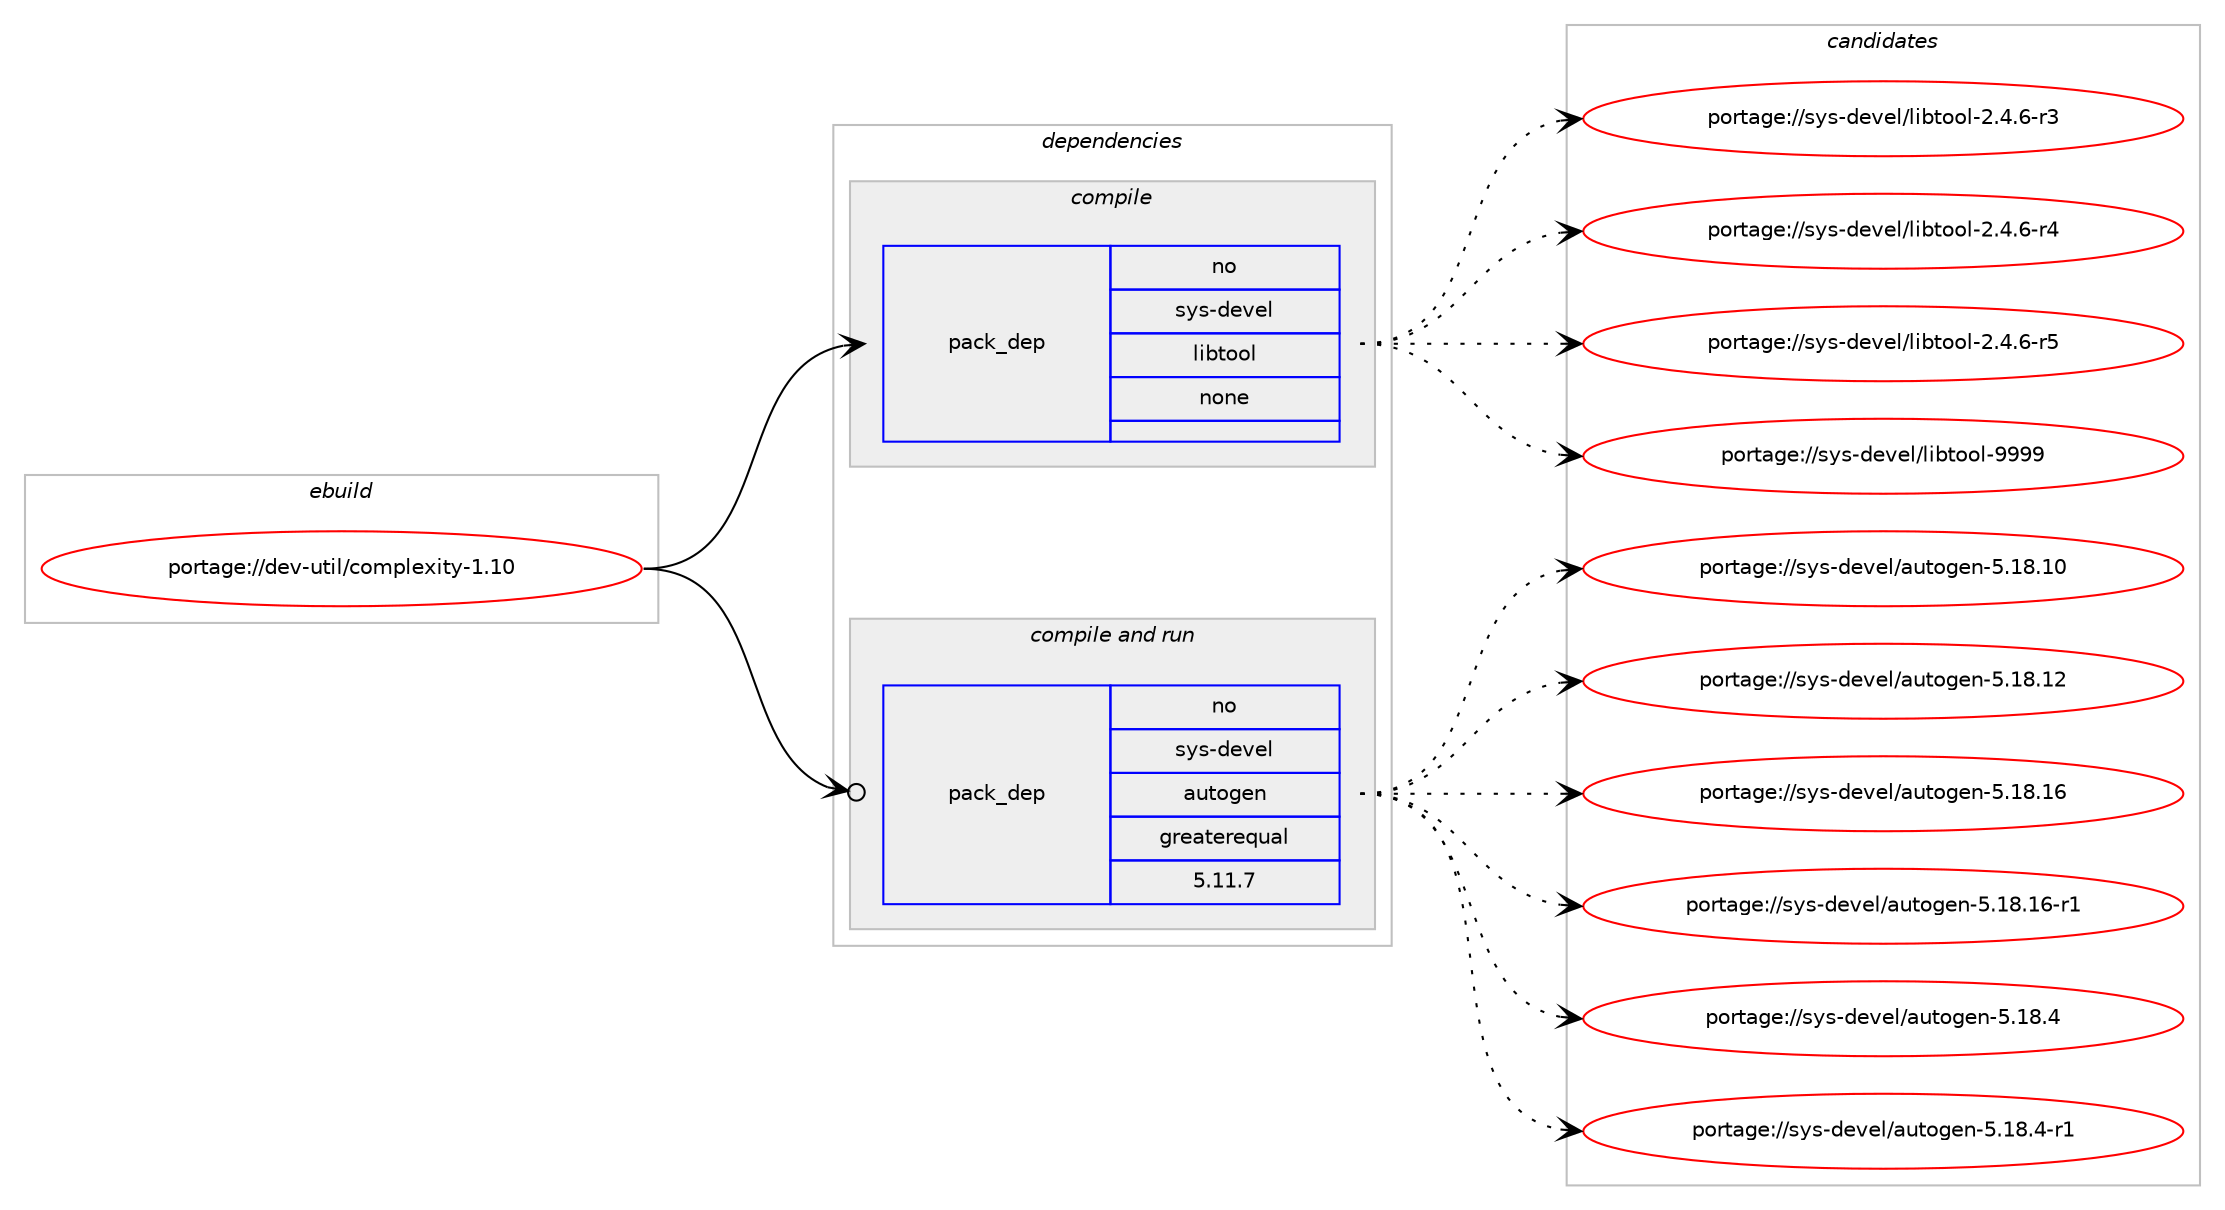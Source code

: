 digraph prolog {

# *************
# Graph options
# *************

newrank=true;
concentrate=true;
compound=true;
graph [rankdir=LR,fontname=Helvetica,fontsize=10,ranksep=1.5];#, ranksep=2.5, nodesep=0.2];
edge  [arrowhead=vee];
node  [fontname=Helvetica,fontsize=10];

# **********
# The ebuild
# **********

subgraph cluster_leftcol {
color=gray;
rank=same;
label=<<i>ebuild</i>>;
id [label="portage://dev-util/complexity-1.10", color=red, width=4, href="../dev-util/complexity-1.10.svg"];
}

# ****************
# The dependencies
# ****************

subgraph cluster_midcol {
color=gray;
label=<<i>dependencies</i>>;
subgraph cluster_compile {
fillcolor="#eeeeee";
style=filled;
label=<<i>compile</i>>;
subgraph pack186315 {
dependency260727 [label=<<TABLE BORDER="0" CELLBORDER="1" CELLSPACING="0" CELLPADDING="4" WIDTH="220"><TR><TD ROWSPAN="6" CELLPADDING="30">pack_dep</TD></TR><TR><TD WIDTH="110">no</TD></TR><TR><TD>sys-devel</TD></TR><TR><TD>libtool</TD></TR><TR><TD>none</TD></TR><TR><TD></TD></TR></TABLE>>, shape=none, color=blue];
}
id:e -> dependency260727:w [weight=20,style="solid",arrowhead="vee"];
}
subgraph cluster_compileandrun {
fillcolor="#eeeeee";
style=filled;
label=<<i>compile and run</i>>;
subgraph pack186316 {
dependency260728 [label=<<TABLE BORDER="0" CELLBORDER="1" CELLSPACING="0" CELLPADDING="4" WIDTH="220"><TR><TD ROWSPAN="6" CELLPADDING="30">pack_dep</TD></TR><TR><TD WIDTH="110">no</TD></TR><TR><TD>sys-devel</TD></TR><TR><TD>autogen</TD></TR><TR><TD>greaterequal</TD></TR><TR><TD>5.11.7</TD></TR></TABLE>>, shape=none, color=blue];
}
id:e -> dependency260728:w [weight=20,style="solid",arrowhead="odotvee"];
}
subgraph cluster_run {
fillcolor="#eeeeee";
style=filled;
label=<<i>run</i>>;
}
}

# **************
# The candidates
# **************

subgraph cluster_choices {
rank=same;
color=gray;
label=<<i>candidates</i>>;

subgraph choice186315 {
color=black;
nodesep=1;
choiceportage1151211154510010111810110847108105981161111111084550465246544511451 [label="portage://sys-devel/libtool-2.4.6-r3", color=red, width=4,href="../sys-devel/libtool-2.4.6-r3.svg"];
choiceportage1151211154510010111810110847108105981161111111084550465246544511452 [label="portage://sys-devel/libtool-2.4.6-r4", color=red, width=4,href="../sys-devel/libtool-2.4.6-r4.svg"];
choiceportage1151211154510010111810110847108105981161111111084550465246544511453 [label="portage://sys-devel/libtool-2.4.6-r5", color=red, width=4,href="../sys-devel/libtool-2.4.6-r5.svg"];
choiceportage1151211154510010111810110847108105981161111111084557575757 [label="portage://sys-devel/libtool-9999", color=red, width=4,href="../sys-devel/libtool-9999.svg"];
dependency260727:e -> choiceportage1151211154510010111810110847108105981161111111084550465246544511451:w [style=dotted,weight="100"];
dependency260727:e -> choiceportage1151211154510010111810110847108105981161111111084550465246544511452:w [style=dotted,weight="100"];
dependency260727:e -> choiceportage1151211154510010111810110847108105981161111111084550465246544511453:w [style=dotted,weight="100"];
dependency260727:e -> choiceportage1151211154510010111810110847108105981161111111084557575757:w [style=dotted,weight="100"];
}
subgraph choice186316 {
color=black;
nodesep=1;
choiceportage1151211154510010111810110847971171161111031011104553464956464948 [label="portage://sys-devel/autogen-5.18.10", color=red, width=4,href="../sys-devel/autogen-5.18.10.svg"];
choiceportage1151211154510010111810110847971171161111031011104553464956464950 [label="portage://sys-devel/autogen-5.18.12", color=red, width=4,href="../sys-devel/autogen-5.18.12.svg"];
choiceportage1151211154510010111810110847971171161111031011104553464956464954 [label="portage://sys-devel/autogen-5.18.16", color=red, width=4,href="../sys-devel/autogen-5.18.16.svg"];
choiceportage11512111545100101118101108479711711611110310111045534649564649544511449 [label="portage://sys-devel/autogen-5.18.16-r1", color=red, width=4,href="../sys-devel/autogen-5.18.16-r1.svg"];
choiceportage11512111545100101118101108479711711611110310111045534649564652 [label="portage://sys-devel/autogen-5.18.4", color=red, width=4,href="../sys-devel/autogen-5.18.4.svg"];
choiceportage115121115451001011181011084797117116111103101110455346495646524511449 [label="portage://sys-devel/autogen-5.18.4-r1", color=red, width=4,href="../sys-devel/autogen-5.18.4-r1.svg"];
dependency260728:e -> choiceportage1151211154510010111810110847971171161111031011104553464956464948:w [style=dotted,weight="100"];
dependency260728:e -> choiceportage1151211154510010111810110847971171161111031011104553464956464950:w [style=dotted,weight="100"];
dependency260728:e -> choiceportage1151211154510010111810110847971171161111031011104553464956464954:w [style=dotted,weight="100"];
dependency260728:e -> choiceportage11512111545100101118101108479711711611110310111045534649564649544511449:w [style=dotted,weight="100"];
dependency260728:e -> choiceportage11512111545100101118101108479711711611110310111045534649564652:w [style=dotted,weight="100"];
dependency260728:e -> choiceportage115121115451001011181011084797117116111103101110455346495646524511449:w [style=dotted,weight="100"];
}
}

}
